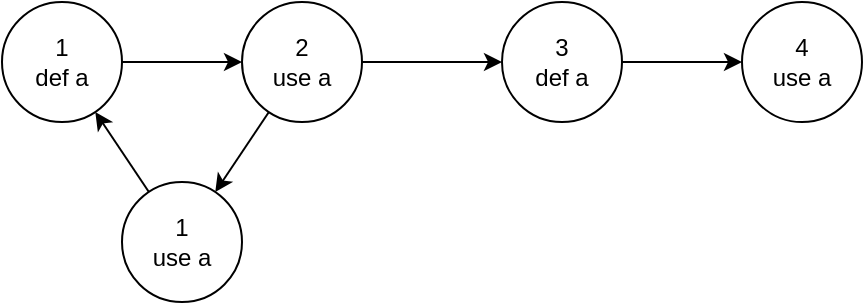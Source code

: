 <mxfile version="17.5.1" type="github">
  <diagram id="7HQYNC31aHsgBr6-6DPW" name="Page-1">
    <mxGraphModel dx="1422" dy="762" grid="1" gridSize="10" guides="1" tooltips="1" connect="1" arrows="1" fold="1" page="1" pageScale="1" pageWidth="827" pageHeight="1169" math="0" shadow="0">
      <root>
        <mxCell id="0" />
        <mxCell id="1" parent="0" />
        <mxCell id="v6Sz__jcGQsvWJIk5j0P-2" value="1&lt;br&gt;def a" style="ellipse;whiteSpace=wrap;html=1;" parent="1" vertex="1">
          <mxGeometry x="150" y="60" width="60" height="60" as="geometry" />
        </mxCell>
        <mxCell id="v6Sz__jcGQsvWJIk5j0P-4" value="4&lt;br&gt;use a" style="ellipse;whiteSpace=wrap;html=1;" parent="1" vertex="1">
          <mxGeometry x="520" y="60" width="60" height="60" as="geometry" />
        </mxCell>
        <mxCell id="v6Sz__jcGQsvWJIk5j0P-9" value="" style="endArrow=classic;html=1;rounded=0;" parent="1" source="kXJHUOvyInJfqK0Md_yd-5" target="kXJHUOvyInJfqK0Md_yd-1" edge="1">
          <mxGeometry width="50" height="50" relative="1" as="geometry">
            <mxPoint x="150" y="400" as="sourcePoint" />
            <mxPoint x="200" y="350" as="targetPoint" />
          </mxGeometry>
        </mxCell>
        <mxCell id="kXJHUOvyInJfqK0Md_yd-1" value="3&lt;br&gt;def a" style="ellipse;whiteSpace=wrap;html=1;" parent="1" vertex="1">
          <mxGeometry x="400" y="60" width="60" height="60" as="geometry" />
        </mxCell>
        <mxCell id="kXJHUOvyInJfqK0Md_yd-2" value="" style="endArrow=classic;html=1;rounded=0;" parent="1" source="kXJHUOvyInJfqK0Md_yd-1" target="v6Sz__jcGQsvWJIk5j0P-4" edge="1">
          <mxGeometry width="50" height="50" relative="1" as="geometry">
            <mxPoint x="210" y="230" as="sourcePoint" />
            <mxPoint x="370" y="230" as="targetPoint" />
          </mxGeometry>
        </mxCell>
        <mxCell id="kXJHUOvyInJfqK0Md_yd-4" value="" style="endArrow=classic;html=1;rounded=0;" parent="1" source="v6Sz__jcGQsvWJIk5j0P-2" target="kXJHUOvyInJfqK0Md_yd-5" edge="1">
          <mxGeometry width="50" height="50" relative="1" as="geometry">
            <mxPoint x="240" y="120" as="sourcePoint" />
            <mxPoint x="400" y="120" as="targetPoint" />
          </mxGeometry>
        </mxCell>
        <mxCell id="kXJHUOvyInJfqK0Md_yd-5" value="2&lt;br&gt;use a" style="ellipse;whiteSpace=wrap;html=1;" parent="1" vertex="1">
          <mxGeometry x="270" y="60" width="60" height="60" as="geometry" />
        </mxCell>
        <mxCell id="Y-98zVoJndV_8OrWqv0u-1" value="1&lt;br&gt;use a" style="ellipse;whiteSpace=wrap;html=1;" vertex="1" parent="1">
          <mxGeometry x="210" y="150" width="60" height="60" as="geometry" />
        </mxCell>
        <mxCell id="Y-98zVoJndV_8OrWqv0u-2" value="" style="endArrow=classic;html=1;rounded=0;" edge="1" parent="1" source="kXJHUOvyInJfqK0Md_yd-5" target="Y-98zVoJndV_8OrWqv0u-1">
          <mxGeometry width="50" height="50" relative="1" as="geometry">
            <mxPoint x="340" y="100" as="sourcePoint" />
            <mxPoint x="410" y="100" as="targetPoint" />
          </mxGeometry>
        </mxCell>
        <mxCell id="Y-98zVoJndV_8OrWqv0u-3" value="" style="endArrow=classic;html=1;rounded=0;" edge="1" parent="1" source="Y-98zVoJndV_8OrWqv0u-1" target="v6Sz__jcGQsvWJIk5j0P-2">
          <mxGeometry width="50" height="50" relative="1" as="geometry">
            <mxPoint x="350" y="110" as="sourcePoint" />
            <mxPoint x="420" y="110" as="targetPoint" />
          </mxGeometry>
        </mxCell>
      </root>
    </mxGraphModel>
  </diagram>
</mxfile>
